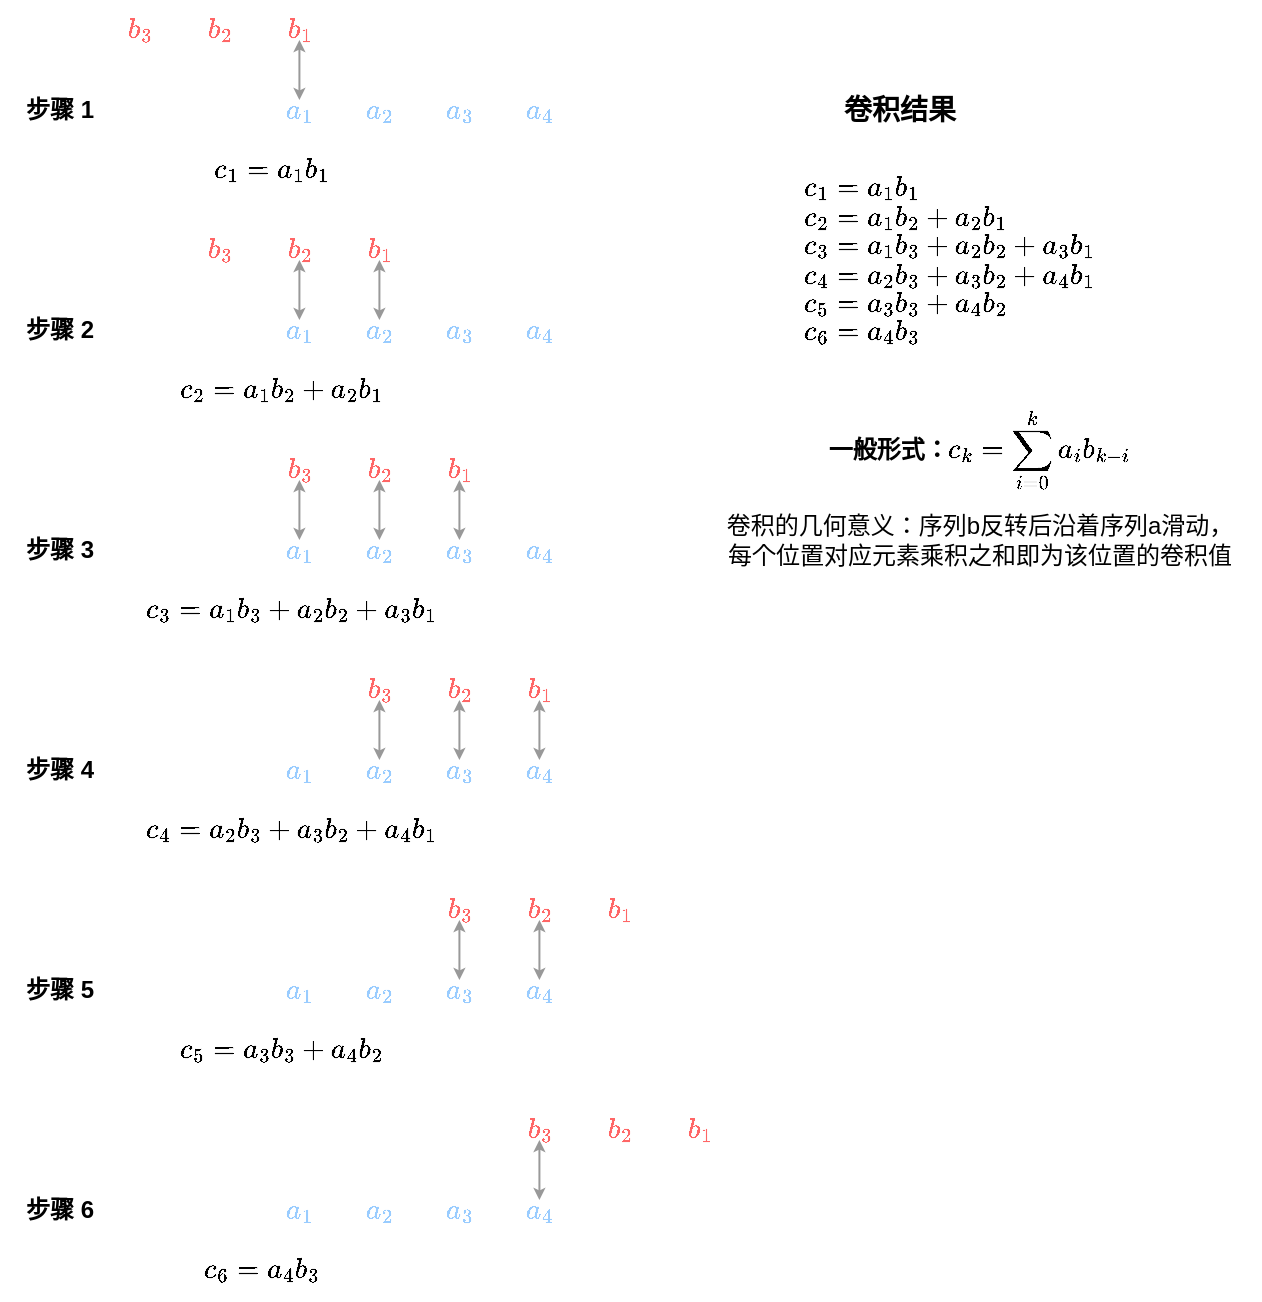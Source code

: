 <mxfile version="26.2.15">
  <diagram name="第 1 页" id="7YHnIMqOUqZnPbnv8gka">
    <mxGraphModel dx="1256" dy="703" grid="1" gridSize="10" guides="1" tooltips="1" connect="1" arrows="1" fold="1" page="1" pageScale="1" pageWidth="827" pageHeight="1169" math="1" shadow="0">
      <root>
        <mxCell id="0" />
        <mxCell id="1" parent="0" />
        <mxCell id="42Wx4m-CjBb4-Pph-dHn-1" value="`a_1`" style="text;html=1;align=center;verticalAlign=middle;whiteSpace=wrap;rounded=0;labelBorderColor=none;fontColor=#99CCFF;" parent="1" vertex="1">
          <mxGeometry x="190" y="180" width="20" height="30" as="geometry" />
        </mxCell>
        <mxCell id="42Wx4m-CjBb4-Pph-dHn-2" value="`a_2`" style="text;html=1;align=center;verticalAlign=middle;whiteSpace=wrap;rounded=0;labelBorderColor=none;fontColor=#99CCFF;" parent="1" vertex="1">
          <mxGeometry x="230" y="180" width="20" height="30" as="geometry" />
        </mxCell>
        <mxCell id="42Wx4m-CjBb4-Pph-dHn-3" value="`a_3`" style="text;html=1;align=center;verticalAlign=middle;whiteSpace=wrap;rounded=0;labelBorderColor=none;fontColor=#99CCFF;" parent="1" vertex="1">
          <mxGeometry x="270" y="180" width="20" height="30" as="geometry" />
        </mxCell>
        <mxCell id="42Wx4m-CjBb4-Pph-dHn-4" value="`a_4`" style="text;html=1;align=center;verticalAlign=middle;whiteSpace=wrap;rounded=0;labelBorderColor=none;fontColor=#99CCFF;" parent="1" vertex="1">
          <mxGeometry x="310" y="180" width="20" height="30" as="geometry" />
        </mxCell>
        <mxCell id="42Wx4m-CjBb4-Pph-dHn-6" value="`b_3`" style="text;html=1;align=center;verticalAlign=middle;whiteSpace=wrap;rounded=0;direction=east;fontColor=#FF6666;" parent="1" vertex="1">
          <mxGeometry x="110" y="140" width="20" height="30" as="geometry" />
        </mxCell>
        <mxCell id="42Wx4m-CjBb4-Pph-dHn-7" value="`b_2`" style="text;html=1;align=center;verticalAlign=middle;whiteSpace=wrap;rounded=0;direction=east;fontColor=#FF6666;" parent="1" vertex="1">
          <mxGeometry x="150" y="140" width="20" height="30" as="geometry" />
        </mxCell>
        <mxCell id="42Wx4m-CjBb4-Pph-dHn-8" value="`b_1`" style="text;html=1;align=center;verticalAlign=middle;whiteSpace=wrap;rounded=0;direction=east;fontColor=#FF6666;" parent="1" vertex="1">
          <mxGeometry x="190" y="140" width="20" height="30" as="geometry" />
        </mxCell>
        <mxCell id="42Wx4m-CjBb4-Pph-dHn-10" value="" style="endArrow=classic;startArrow=classic;html=1;rounded=0;endSize=3;startSize=3;strokeColor=#999999;" parent="1" edge="1">
          <mxGeometry width="50" height="50" relative="1" as="geometry">
            <mxPoint x="199.71" y="190" as="sourcePoint" />
            <mxPoint x="199.71" y="160" as="targetPoint" />
          </mxGeometry>
        </mxCell>
        <mxCell id="42Wx4m-CjBb4-Pph-dHn-12" value="`c_1 = a_1 b_1`" style="text;html=1;align=center;verticalAlign=middle;resizable=0;points=[];autosize=1;strokeColor=none;fillColor=none;" parent="1" vertex="1">
          <mxGeometry x="130" y="210" width="110" height="30" as="geometry" />
        </mxCell>
        <mxCell id="step2-title" value="步骤 2" style="text;html=1;strokeColor=none;fillColor=none;align=center;verticalAlign=middle;whiteSpace=wrap;rounded=0;fontStyle=1" parent="1" vertex="1">
          <mxGeometry x="50" y="290" width="60" height="30" as="geometry" />
        </mxCell>
        <mxCell id="step2-a1" value="`a_1`" style="text;html=1;align=center;verticalAlign=middle;whiteSpace=wrap;rounded=0;labelBorderColor=none;fontColor=#99CCFF;" parent="1" vertex="1">
          <mxGeometry x="190" y="290" width="20" height="30" as="geometry" />
        </mxCell>
        <mxCell id="step2-a2" value="`a_2`" style="text;html=1;align=center;verticalAlign=middle;whiteSpace=wrap;rounded=0;labelBorderColor=none;fontColor=#99CCFF;" parent="1" vertex="1">
          <mxGeometry x="230" y="290" width="20" height="30" as="geometry" />
        </mxCell>
        <mxCell id="step2-a3" value="`a_3`" style="text;html=1;align=center;verticalAlign=middle;whiteSpace=wrap;rounded=0;labelBorderColor=none;fontColor=#99CCFF;" parent="1" vertex="1">
          <mxGeometry x="270" y="290" width="20" height="30" as="geometry" />
        </mxCell>
        <mxCell id="step2-a4" value="`a_4`" style="text;html=1;align=center;verticalAlign=middle;whiteSpace=wrap;rounded=0;labelBorderColor=none;fontColor=#99CCFF;" parent="1" vertex="1">
          <mxGeometry x="310" y="290" width="20" height="30" as="geometry" />
        </mxCell>
        <mxCell id="step2-b3" value="`b_3`" style="text;html=1;align=center;verticalAlign=middle;whiteSpace=wrap;rounded=0;direction=east;fontColor=#FF6666;" parent="1" vertex="1">
          <mxGeometry x="150" y="250" width="20" height="30" as="geometry" />
        </mxCell>
        <mxCell id="step2-b2" value="`b_2`" style="text;html=1;align=center;verticalAlign=middle;whiteSpace=wrap;rounded=0;direction=east;fontColor=#FF6666;" parent="1" vertex="1">
          <mxGeometry x="190" y="250" width="20" height="30" as="geometry" />
        </mxCell>
        <mxCell id="step2-b1" value="`b_1`" style="text;html=1;align=center;verticalAlign=middle;whiteSpace=wrap;rounded=0;direction=east;fontColor=#FF6666;" parent="1" vertex="1">
          <mxGeometry x="230" y="250" width="20" height="30" as="geometry" />
        </mxCell>
        <mxCell id="step2-arrow1" value="" style="endArrow=classic;startArrow=classic;html=1;rounded=0;endSize=3;startSize=3;strokeColor=#999999;" parent="1" edge="1">
          <mxGeometry width="50" height="50" relative="1" as="geometry">
            <mxPoint x="199.71" y="300" as="sourcePoint" />
            <mxPoint x="199.71" y="270" as="targetPoint" />
          </mxGeometry>
        </mxCell>
        <mxCell id="step2-arrow2" value="" style="endArrow=classic;startArrow=classic;html=1;rounded=0;endSize=3;startSize=3;strokeColor=#999999;" parent="1" edge="1">
          <mxGeometry width="50" height="50" relative="1" as="geometry">
            <mxPoint x="239.71" y="300" as="sourcePoint" />
            <mxPoint x="239.71" y="270" as="targetPoint" />
          </mxGeometry>
        </mxCell>
        <mxCell id="step2-result" value="`c_2 = a_1 b_2 + a_2 b_1`" style="text;html=1;align=center;verticalAlign=middle;resizable=0;points=[];autosize=1;strokeColor=none;fillColor=none;" parent="1" vertex="1">
          <mxGeometry x="110" y="320" width="160" height="30" as="geometry" />
        </mxCell>
        <mxCell id="step3-title" value="步骤 3" style="text;html=1;strokeColor=none;fillColor=none;align=center;verticalAlign=middle;whiteSpace=wrap;rounded=0;fontStyle=1" parent="1" vertex="1">
          <mxGeometry x="50" y="400" width="60" height="30" as="geometry" />
        </mxCell>
        <mxCell id="step3-a1" value="`a_1`" style="text;html=1;align=center;verticalAlign=middle;whiteSpace=wrap;rounded=0;labelBorderColor=none;fontColor=#99CCFF;" parent="1" vertex="1">
          <mxGeometry x="190" y="400" width="20" height="30" as="geometry" />
        </mxCell>
        <mxCell id="step3-a2" value="`a_2`" style="text;html=1;align=center;verticalAlign=middle;whiteSpace=wrap;rounded=0;labelBorderColor=none;fontColor=#99CCFF;" parent="1" vertex="1">
          <mxGeometry x="230" y="400" width="20" height="30" as="geometry" />
        </mxCell>
        <mxCell id="step3-a3" value="`a_3`" style="text;html=1;align=center;verticalAlign=middle;whiteSpace=wrap;rounded=0;labelBorderColor=none;fontColor=#99CCFF;" parent="1" vertex="1">
          <mxGeometry x="270" y="400" width="20" height="30" as="geometry" />
        </mxCell>
        <mxCell id="step3-a4" value="`a_4`" style="text;html=1;align=center;verticalAlign=middle;whiteSpace=wrap;rounded=0;labelBorderColor=none;fontColor=#99CCFF;" parent="1" vertex="1">
          <mxGeometry x="310" y="400" width="20" height="30" as="geometry" />
        </mxCell>
        <mxCell id="step3-b3" value="`b_3`" style="text;html=1;align=center;verticalAlign=middle;whiteSpace=wrap;rounded=0;direction=east;fontColor=#FF6666;" parent="1" vertex="1">
          <mxGeometry x="190" y="360" width="20" height="30" as="geometry" />
        </mxCell>
        <mxCell id="step3-b2" value="`b_2`" style="text;html=1;align=center;verticalAlign=middle;whiteSpace=wrap;rounded=0;direction=east;fontColor=#FF6666;" parent="1" vertex="1">
          <mxGeometry x="230" y="360" width="20" height="30" as="geometry" />
        </mxCell>
        <mxCell id="step3-b1" value="`b_1`" style="text;html=1;align=center;verticalAlign=middle;whiteSpace=wrap;rounded=0;direction=east;fontColor=#FF6666;" parent="1" vertex="1">
          <mxGeometry x="270" y="360" width="20" height="30" as="geometry" />
        </mxCell>
        <mxCell id="step3-arrow1" value="" style="endArrow=classic;startArrow=classic;html=1;rounded=0;endSize=3;startSize=3;strokeColor=#999999;" parent="1" edge="1">
          <mxGeometry width="50" height="50" relative="1" as="geometry">
            <mxPoint x="199.71" y="410" as="sourcePoint" />
            <mxPoint x="199.71" y="380" as="targetPoint" />
          </mxGeometry>
        </mxCell>
        <mxCell id="step3-arrow2" value="" style="endArrow=classic;startArrow=classic;html=1;rounded=0;endSize=3;startSize=3;strokeColor=#999999;" parent="1" edge="1">
          <mxGeometry width="50" height="50" relative="1" as="geometry">
            <mxPoint x="239.71" y="410" as="sourcePoint" />
            <mxPoint x="239.71" y="380" as="targetPoint" />
          </mxGeometry>
        </mxCell>
        <mxCell id="step3-arrow3" value="" style="endArrow=classic;startArrow=classic;html=1;rounded=0;endSize=3;startSize=3;strokeColor=#999999;" parent="1" edge="1">
          <mxGeometry width="50" height="50" relative="1" as="geometry">
            <mxPoint x="279.71" y="410" as="sourcePoint" />
            <mxPoint x="279.71" y="380" as="targetPoint" />
          </mxGeometry>
        </mxCell>
        <mxCell id="step3-result" value="`c_3 = a_1 b_3 + a_2 b_2 + a_3 b_1`" style="text;html=1;align=center;verticalAlign=middle;resizable=0;points=[];autosize=1;strokeColor=none;fillColor=none;" parent="1" vertex="1">
          <mxGeometry x="90" y="430" width="210" height="30" as="geometry" />
        </mxCell>
        <mxCell id="step4-title" value="步骤 4" style="text;html=1;strokeColor=none;fillColor=none;align=center;verticalAlign=middle;whiteSpace=wrap;rounded=0;fontStyle=1" parent="1" vertex="1">
          <mxGeometry x="50" y="510" width="60" height="30" as="geometry" />
        </mxCell>
        <mxCell id="step4-a1" value="`a_1`" style="text;html=1;align=center;verticalAlign=middle;whiteSpace=wrap;rounded=0;labelBorderColor=none;fontColor=#99CCFF;" parent="1" vertex="1">
          <mxGeometry x="190" y="510" width="20" height="30" as="geometry" />
        </mxCell>
        <mxCell id="step4-a2" value="`a_2`" style="text;html=1;align=center;verticalAlign=middle;whiteSpace=wrap;rounded=0;labelBorderColor=none;fontColor=#99CCFF;" parent="1" vertex="1">
          <mxGeometry x="230" y="510" width="20" height="30" as="geometry" />
        </mxCell>
        <mxCell id="step4-a3" value="`a_3`" style="text;html=1;align=center;verticalAlign=middle;whiteSpace=wrap;rounded=0;labelBorderColor=none;fontColor=#99CCFF;" parent="1" vertex="1">
          <mxGeometry x="270" y="510" width="20" height="30" as="geometry" />
        </mxCell>
        <mxCell id="step4-a4" value="`a_4`" style="text;html=1;align=center;verticalAlign=middle;whiteSpace=wrap;rounded=0;labelBorderColor=none;fontColor=#99CCFF;" parent="1" vertex="1">
          <mxGeometry x="310" y="510" width="20" height="30" as="geometry" />
        </mxCell>
        <mxCell id="step4-b3" value="`b_3`" style="text;html=1;align=center;verticalAlign=middle;whiteSpace=wrap;rounded=0;direction=east;fontColor=#FF6666;" parent="1" vertex="1">
          <mxGeometry x="230" y="470" width="20" height="30" as="geometry" />
        </mxCell>
        <mxCell id="step4-b2" value="`b_2`" style="text;html=1;align=center;verticalAlign=middle;whiteSpace=wrap;rounded=0;direction=east;fontColor=#FF6666;" parent="1" vertex="1">
          <mxGeometry x="270" y="470" width="20" height="30" as="geometry" />
        </mxCell>
        <mxCell id="step4-b1" value="`b_1`" style="text;html=1;align=center;verticalAlign=middle;whiteSpace=wrap;rounded=0;direction=east;fontColor=#FF6666;" parent="1" vertex="1">
          <mxGeometry x="310" y="470" width="20" height="30" as="geometry" />
        </mxCell>
        <mxCell id="step4-arrow2" value="" style="endArrow=classic;startArrow=classic;html=1;rounded=0;endSize=3;startSize=3;strokeColor=#999999;" parent="1" edge="1">
          <mxGeometry width="50" height="50" relative="1" as="geometry">
            <mxPoint x="239.71" y="520" as="sourcePoint" />
            <mxPoint x="239.71" y="490" as="targetPoint" />
          </mxGeometry>
        </mxCell>
        <mxCell id="step4-arrow3" value="" style="endArrow=classic;startArrow=classic;html=1;rounded=0;endSize=3;startSize=3;strokeColor=#999999;" parent="1" edge="1">
          <mxGeometry width="50" height="50" relative="1" as="geometry">
            <mxPoint x="279.71" y="520" as="sourcePoint" />
            <mxPoint x="279.71" y="490" as="targetPoint" />
          </mxGeometry>
        </mxCell>
        <mxCell id="step4-arrow4" value="" style="endArrow=classic;startArrow=classic;html=1;rounded=0;endSize=3;startSize=3;strokeColor=#999999;" parent="1" edge="1">
          <mxGeometry width="50" height="50" relative="1" as="geometry">
            <mxPoint x="319.71" y="520" as="sourcePoint" />
            <mxPoint x="319.71" y="490" as="targetPoint" />
          </mxGeometry>
        </mxCell>
        <mxCell id="step4-result" value="`c_4 = a_2 b_3 + a_3 b_2 + a_4 b_1`" style="text;html=1;align=center;verticalAlign=middle;resizable=0;points=[];autosize=1;strokeColor=none;fillColor=none;" parent="1" vertex="1">
          <mxGeometry x="90" y="540" width="210" height="30" as="geometry" />
        </mxCell>
        <mxCell id="step5-title" value="步骤 5" style="text;html=1;strokeColor=none;fillColor=none;align=center;verticalAlign=middle;whiteSpace=wrap;rounded=0;fontStyle=1" parent="1" vertex="1">
          <mxGeometry x="50" y="620" width="60" height="30" as="geometry" />
        </mxCell>
        <mxCell id="step5-a1" value="`a_1`" style="text;html=1;align=center;verticalAlign=middle;whiteSpace=wrap;rounded=0;labelBorderColor=none;fontColor=#99CCFF;" parent="1" vertex="1">
          <mxGeometry x="190" y="620" width="20" height="30" as="geometry" />
        </mxCell>
        <mxCell id="step5-a2" value="`a_2`" style="text;html=1;align=center;verticalAlign=middle;whiteSpace=wrap;rounded=0;labelBorderColor=none;fontColor=#99CCFF;" parent="1" vertex="1">
          <mxGeometry x="230" y="620" width="20" height="30" as="geometry" />
        </mxCell>
        <mxCell id="step5-a3" value="`a_3`" style="text;html=1;align=center;verticalAlign=middle;whiteSpace=wrap;rounded=0;labelBorderColor=none;fontColor=#99CCFF;" parent="1" vertex="1">
          <mxGeometry x="270" y="620" width="20" height="30" as="geometry" />
        </mxCell>
        <mxCell id="step5-a4" value="`a_4`" style="text;html=1;align=center;verticalAlign=middle;whiteSpace=wrap;rounded=0;labelBorderColor=none;fontColor=#99CCFF;" parent="1" vertex="1">
          <mxGeometry x="310" y="620" width="20" height="30" as="geometry" />
        </mxCell>
        <mxCell id="step5-b3" value="`b_3`" style="text;html=1;align=center;verticalAlign=middle;whiteSpace=wrap;rounded=0;direction=east;fontColor=#FF6666;" parent="1" vertex="1">
          <mxGeometry x="270" y="580" width="20" height="30" as="geometry" />
        </mxCell>
        <mxCell id="step5-b2" value="`b_2`" style="text;html=1;align=center;verticalAlign=middle;whiteSpace=wrap;rounded=0;direction=east;fontColor=#FF6666;" parent="1" vertex="1">
          <mxGeometry x="310" y="580" width="20" height="30" as="geometry" />
        </mxCell>
        <mxCell id="step5-b1" value="`b_1`" style="text;html=1;align=center;verticalAlign=middle;whiteSpace=wrap;rounded=0;direction=east;fontColor=#FF6666;" parent="1" vertex="1">
          <mxGeometry x="350" y="580" width="20" height="30" as="geometry" />
        </mxCell>
        <mxCell id="step5-arrow3" value="" style="endArrow=classic;startArrow=classic;html=1;rounded=0;endSize=3;startSize=3;strokeColor=#999999;" parent="1" edge="1">
          <mxGeometry width="50" height="50" relative="1" as="geometry">
            <mxPoint x="279.71" y="630" as="sourcePoint" />
            <mxPoint x="279.71" y="600" as="targetPoint" />
          </mxGeometry>
        </mxCell>
        <mxCell id="step5-arrow4" value="" style="endArrow=classic;startArrow=classic;html=1;rounded=0;endSize=3;startSize=3;strokeColor=#999999;" parent="1" edge="1">
          <mxGeometry width="50" height="50" relative="1" as="geometry">
            <mxPoint x="319.71" y="630" as="sourcePoint" />
            <mxPoint x="319.71" y="600" as="targetPoint" />
          </mxGeometry>
        </mxCell>
        <mxCell id="step5-result" value="`c_5 = a_3 b_3 + a_4 b_2`" style="text;html=1;align=center;verticalAlign=middle;resizable=0;points=[];autosize=1;strokeColor=none;fillColor=none;" parent="1" vertex="1">
          <mxGeometry x="110" y="650" width="160" height="30" as="geometry" />
        </mxCell>
        <mxCell id="step6-title" value="步骤 6" style="text;html=1;strokeColor=none;fillColor=none;align=center;verticalAlign=middle;whiteSpace=wrap;rounded=0;fontStyle=1" parent="1" vertex="1">
          <mxGeometry x="50" y="730" width="60" height="30" as="geometry" />
        </mxCell>
        <mxCell id="step6-a1" value="`a_1`" style="text;html=1;align=center;verticalAlign=middle;whiteSpace=wrap;rounded=0;labelBorderColor=none;fontColor=#99CCFF;" parent="1" vertex="1">
          <mxGeometry x="190" y="730" width="20" height="30" as="geometry" />
        </mxCell>
        <mxCell id="step6-a2" value="`a_2`" style="text;html=1;align=center;verticalAlign=middle;whiteSpace=wrap;rounded=0;labelBorderColor=none;fontColor=#99CCFF;" parent="1" vertex="1">
          <mxGeometry x="230" y="730" width="20" height="30" as="geometry" />
        </mxCell>
        <mxCell id="step6-a3" value="`a_3`" style="text;html=1;align=center;verticalAlign=middle;whiteSpace=wrap;rounded=0;labelBorderColor=none;fontColor=#99CCFF;" parent="1" vertex="1">
          <mxGeometry x="270" y="730" width="20" height="30" as="geometry" />
        </mxCell>
        <mxCell id="step6-a4" value="`a_4`" style="text;html=1;align=center;verticalAlign=middle;whiteSpace=wrap;rounded=0;labelBorderColor=none;fontColor=#99CCFF;" parent="1" vertex="1">
          <mxGeometry x="310" y="730" width="20" height="30" as="geometry" />
        </mxCell>
        <mxCell id="step6-b3" value="`b_3`" style="text;html=1;align=center;verticalAlign=middle;whiteSpace=wrap;rounded=0;direction=east;fontColor=#FF6666;" parent="1" vertex="1">
          <mxGeometry x="310" y="690" width="20" height="30" as="geometry" />
        </mxCell>
        <mxCell id="step6-b2" value="`b_2`" style="text;html=1;align=center;verticalAlign=middle;whiteSpace=wrap;rounded=0;direction=east;fontColor=#FF6666;" parent="1" vertex="1">
          <mxGeometry x="350" y="690" width="20" height="30" as="geometry" />
        </mxCell>
        <mxCell id="step6-b1" value="`b_1`" style="text;html=1;align=center;verticalAlign=middle;whiteSpace=wrap;rounded=0;direction=east;fontColor=#FF6666;" parent="1" vertex="1">
          <mxGeometry x="390" y="690" width="20" height="30" as="geometry" />
        </mxCell>
        <mxCell id="step6-arrow4" value="" style="endArrow=classic;startArrow=classic;html=1;rounded=0;endSize=3;startSize=3;strokeColor=#999999;" parent="1" edge="1">
          <mxGeometry width="50" height="50" relative="1" as="geometry">
            <mxPoint x="319.71" y="740" as="sourcePoint" />
            <mxPoint x="319.71" y="710" as="targetPoint" />
          </mxGeometry>
        </mxCell>
        <mxCell id="step6-result" value="`c_6 = a_4 b_3`" style="text;html=1;align=center;verticalAlign=middle;resizable=0;points=[];autosize=1;strokeColor=none;fillColor=none;" parent="1" vertex="1">
          <mxGeometry x="125" y="760" width="110" height="30" as="geometry" />
        </mxCell>
        <mxCell id="summary-title" value="卷积结果" style="text;html=1;strokeColor=none;fillColor=none;align=center;verticalAlign=middle;whiteSpace=wrap;rounded=0;fontStyle=1;fontSize=14" parent="1" vertex="1">
          <mxGeometry x="450" y="180" width="100" height="30" as="geometry" />
        </mxCell>
        <mxCell id="summary-text" value="`c_1 = a_1 b_1`&#xa;`c_2 = a_1 b_2 + a_2 b_1`&#xa;`c_3 = a_1 b_3 + a_2 b_2 + a_3 b_1`&#xa;`c_4 = a_2 b_3 + a_3 b_2 + a_4 b_1`&#xa;`c_5 = a_3 b_3 + a_4 b_2`&#xa;`c_6 = a_4 b_3`" style="text;html=1;strokeColor=none;fillColor=none;align=left;verticalAlign=middle;whiteSpace=wrap;rounded=0;fontSize=12" parent="1" vertex="1">
          <mxGeometry x="450" y="210" width="220" height="120" as="geometry" />
        </mxCell>
        <mxCell id="summary-formula" value="一般形式：`c_k = \sum_{i=0}^{k} a_i b_{k-i}`" style="text;html=1;strokeColor=none;fillColor=none;align=center;verticalAlign=middle;whiteSpace=wrap;rounded=0;fontStyle=1" parent="1" vertex="1">
          <mxGeometry x="400" y="350" width="280" height="30" as="geometry" />
        </mxCell>
        <mxCell id="summary-note" value="卷积的几何意义：序列b反转后沿着序列a滑动，&#xa;每个位置对应元素乘积之和即为该位置的卷积值" style="text;html=1;strokeColor=none;fillColor=none;align=center;verticalAlign=middle;whiteSpace=wrap;rounded=0;" parent="1" vertex="1">
          <mxGeometry x="400" y="390" width="280" height="40" as="geometry" />
        </mxCell>
        <mxCell id="step1-axis" value="步骤 1" style="text;html=1;strokeColor=none;fillColor=none;align=center;verticalAlign=middle;whiteSpace=wrap;rounded=0;fontStyle=1" parent="1" vertex="1">
          <mxGeometry x="50" y="180" width="60" height="30" as="geometry" />
        </mxCell>
      </root>
    </mxGraphModel>
  </diagram>
</mxfile>

